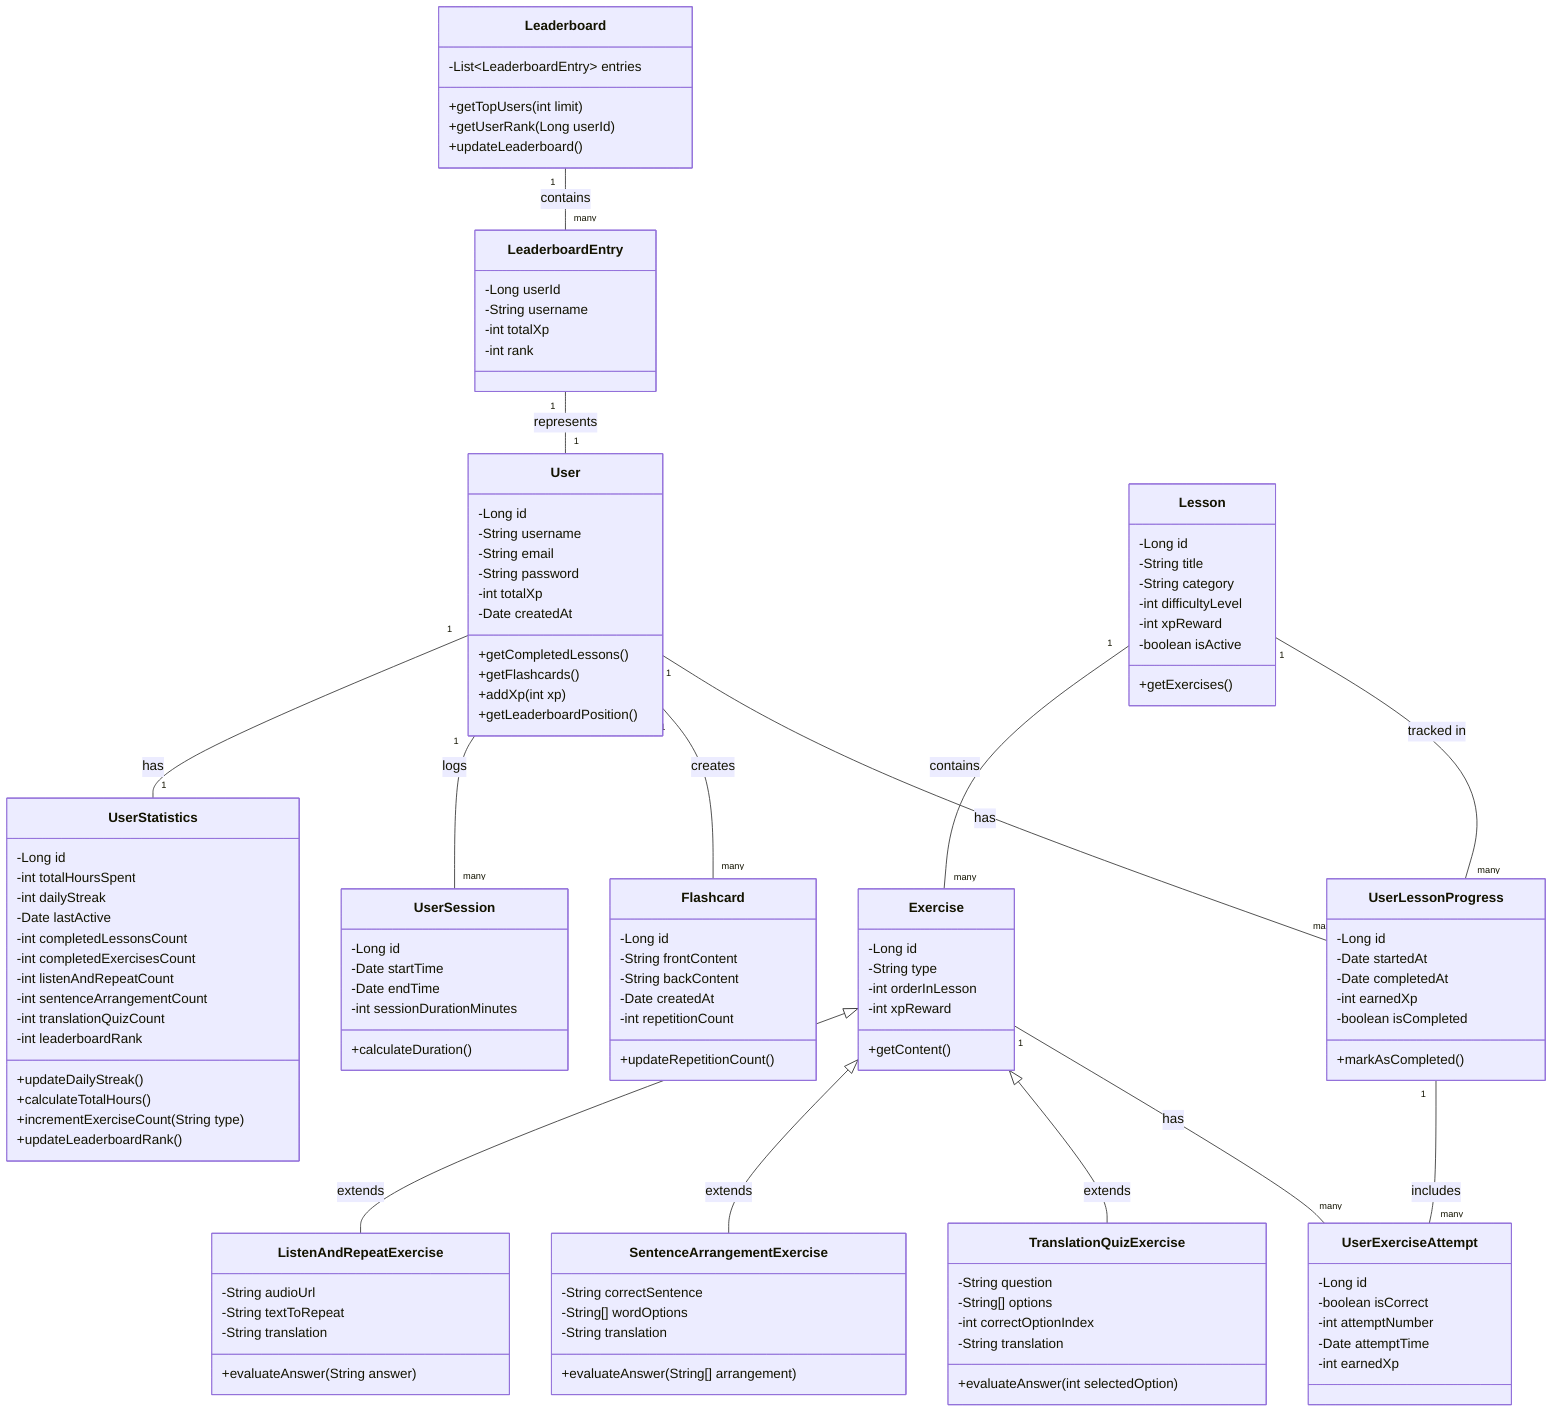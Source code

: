 classDiagram
    class User {
        -Long id
        -String username
        -String email
        -String password
        -int totalXp
        -Date createdAt
        +getCompletedLessons()
        +getFlashcards()
        +addXp(int xp)
        +getLeaderboardPosition()
    }
   
    class UserStatistics {
        -Long id
        -int totalHoursSpent
        -int dailyStreak
        -Date lastActive
        -int completedLessonsCount
        -int completedExercisesCount
        -int listenAndRepeatCount
        -int sentenceArrangementCount
        -int translationQuizCount
        -int leaderboardRank
        +updateDailyStreak()
        +calculateTotalHours()
        +incrementExerciseCount(String type)
        +updateLeaderboardRank()
    }
   
    class UserSession {
        -Long id
        -Date startTime
        -Date endTime
        -int sessionDurationMinutes
        +calculateDuration()
    }
   
    class Lesson {
        -Long id
        -String title
        -String category
        -int difficultyLevel
        -int xpReward
        -boolean isActive
        +getExercises()
    }
   
    class Exercise {
        -Long id
        -String type
        -int orderInLesson
        -int xpReward
        +getContent()
    }
   
    class ListenAndRepeatExercise {
        -String audioUrl
        -String textToRepeat
        -String translation
        +evaluateAnswer(String answer)
    }
   
    class SentenceArrangementExercise {
        -String correctSentence
        -String[] wordOptions
        -String translation
        +evaluateAnswer(String[] arrangement)
    }
   
    class TranslationQuizExercise {
        -String question
        -String[] options
        -int correctOptionIndex
        -String translation
        +evaluateAnswer(int selectedOption)
    }
   
    class Flashcard {
        -Long id
        -String frontContent
        -String backContent
        -Date createdAt
        -int repetitionCount
        +updateRepetitionCount()
    }
   
    class UserLessonProgress {
        -Long id
        -Date startedAt
        -Date completedAt
        -int earnedXp
        -boolean isCompleted
        +markAsCompleted()
    }
   
    class UserExerciseAttempt {
        -Long id
        -boolean isCorrect
        -int attemptNumber
        -Date attemptTime
        -int earnedXp
    }
   
    class Leaderboard {
        -List~LeaderboardEntry~ entries
        +getTopUsers(int limit)
        +getUserRank(Long userId)
        +updateLeaderboard()
    }
   
    class LeaderboardEntry {
        -Long userId
        -String username
        -int totalXp
        -int rank
    }


    User "1" -- "1" UserStatistics : has
    User "1" -- "many" UserSession : logs
    User "1" -- "many" Flashcard : creates
    User "1" -- "many" UserLessonProgress : has
    Lesson "1" -- "many" Exercise : contains
    Lesson "1" -- "many" UserLessonProgress : tracked in
    Exercise <|-- ListenAndRepeatExercise : extends
    Exercise <|-- SentenceArrangementExercise : extends
    Exercise <|-- TranslationQuizExercise : extends
    Exercise "1" -- "many" UserExerciseAttempt : has
    UserLessonProgress "1" -- "many" UserExerciseAttempt : includes
    Leaderboard "1" -- "many" LeaderboardEntry : contains
    LeaderboardEntry "1" -- "1" User : represents